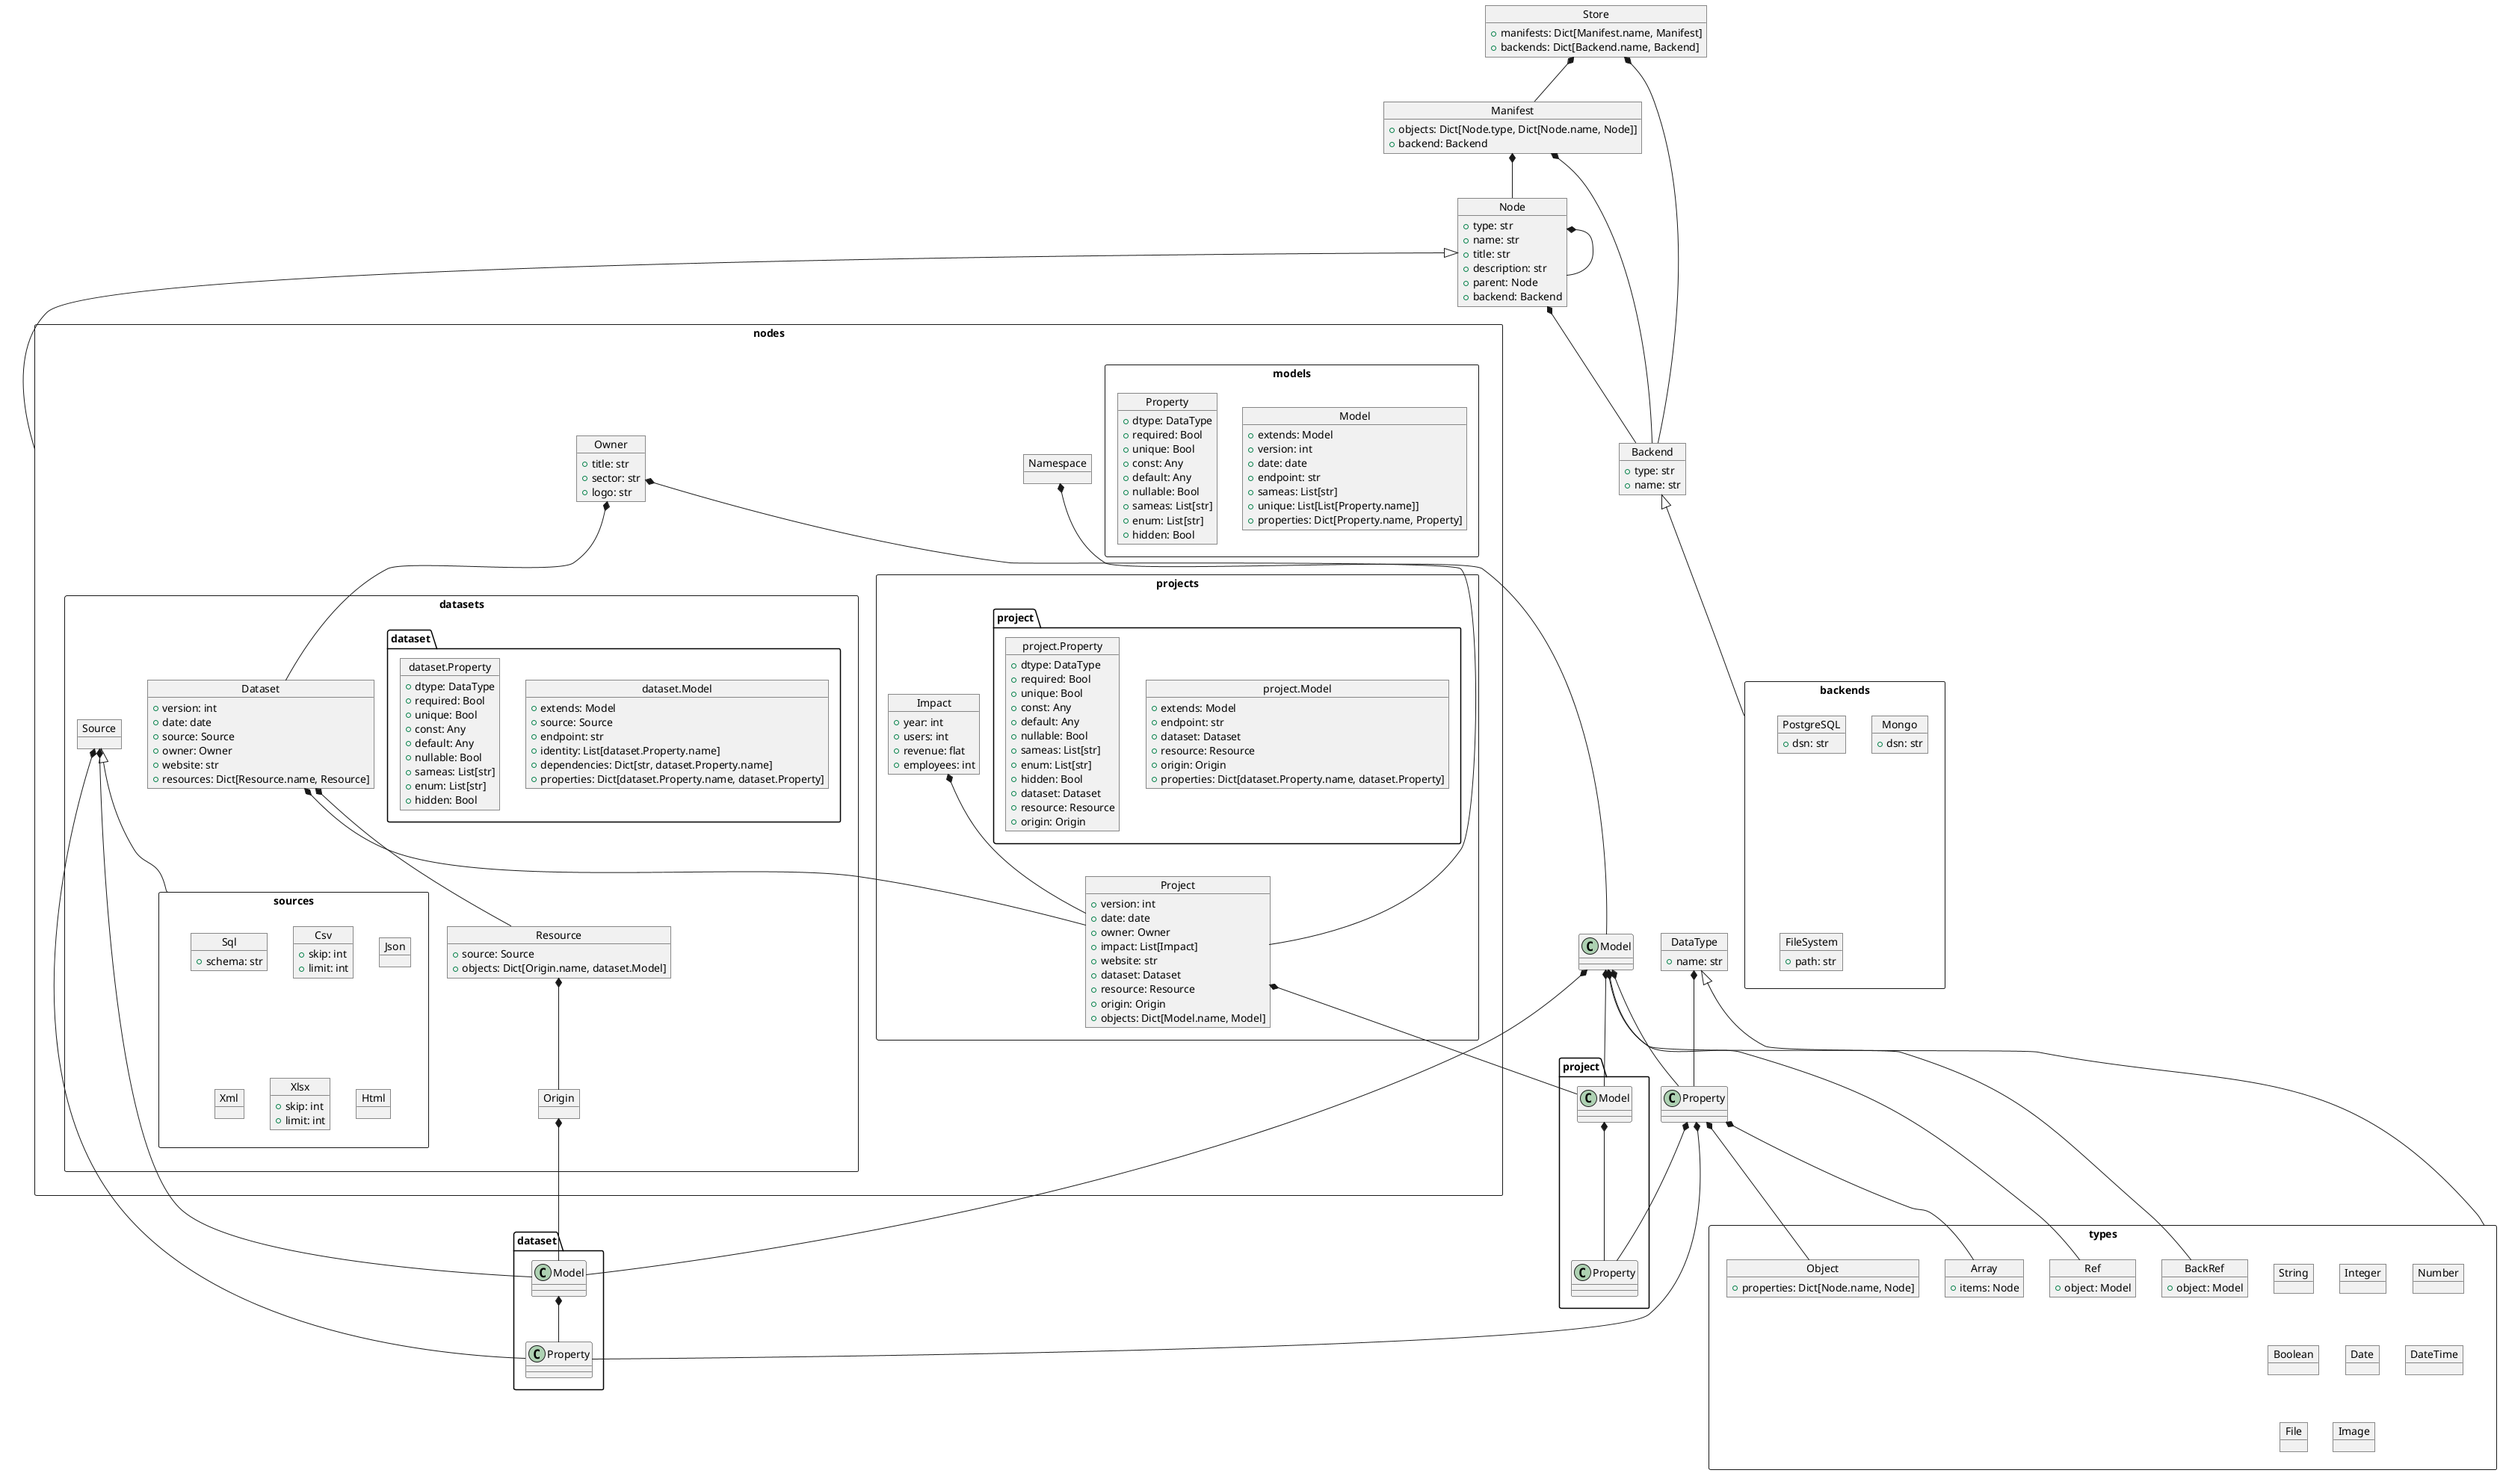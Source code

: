 @startuml

object Store {
    +manifests: Dict[Manifest.name, Manifest]
    +backends: Dict[Backend.name, Backend]
}

object Manifest {
    +objects: Dict[Node.type, Dict[Node.name, Node]]
    +backend: Backend
}

object Backend {
    +type: str
    +name: str
}

object Node {
    +type: str
    +name: str
    +title: str
    +description: str
    +parent: Node
    +backend: Backend
}

object DataType {
    +name: str
}

package types <<Rectangle>> {

    object String
    object Integer
    object Number
    object Boolean
    object Date
    object DateTime
    object File
    object Image

    object Object {
        +properties: Dict[Node.name, Node]
    }

    object Array {
        +items: Node
    }

    object Ref {
        +object: Model
    }

    object BackRef {
        +object: Model
    }

}

package backends <<Rectangle>> {
    object PostgreSQL {
        +dsn: str
    }
    object Mongo {
        +dsn: str
    }
    object FileSystem {
        +path: str
    }
}

package nodes <<Rectangle>> {

    object Namespace

    package models <<Rectangle>> {

        object Model {
            +extends: Model
            +version: int
            +date: date
            +endpoint: str
            +sameas: List[str]
            +unique: List[List[Property.name]]
            +properties: Dict[Property.name, Property]
        }

        object Property {
            +dtype: DataType
            +required: Bool
            +unique: Bool
            +const: Any
            +default: Any
            +nullable: Bool
            +sameas: List[str]
            +enum: List[str]
            +hidden: Bool
        }

    }

    object Owner {
        +title: str
        +sector: str
        +logo: str
    }

    package datasets <<Rectangle>> {


        object Dataset {
            +version: int
            +date: date
            +source: Source
            +owner: Owner
            +website: str
            +resources: Dict[Resource.name, Resource]
        }

        object Resource {
            +source: Source
            +objects: Dict[Origin.name, dataset.Model]
        }

        object Origin

        object dataset.Model {
            +extends: Model
            +source: Source
            +endpoint: str
            +identity: List[dataset.Property.name]
            +dependencies: Dict[str, dataset.Property.name]
            +properties: Dict[dataset.Property.name, dataset.Property]
        }

        object dataset.Property {
            +dtype: DataType
            +required: Bool
            +unique: Bool
            +const: Any
            +default: Any
            +nullable: Bool
            +sameas: List[str]
            +enum: List[str]
            +hidden: Bool
        }

        object Source
        

        package sources <<Rectangle>> {
            object Sql {
                +schema: str
            }
            object Csv {
                +skip: int
                +limit: int
            }
            object Json
            object Xml
            object Xlsx {
                +skip: int
                +limit: int
            }
            object Html
        }

    }

    package projects <<Rectangle>> {

        object Impact {
            +year: int
            +users: int
            +revenue: flat
            +employees: int
        }

        object Project {
            +version: int
            +date: date
            +owner: Owner
            +impact: List[Impact]
            +website: str
            +dataset: Dataset
            +resource: Resource
            +origin: Origin
            +objects: Dict[Model.name, Model]
        }

        object project.Model {
            +extends: Model
            +endpoint: str
            +dataset: Dataset
            +resource: Resource
            +origin: Origin
            +properties: Dict[dataset.Property.name, dataset.Property]
        }

        object project.Property {
            +dtype: DataType
            +required: Bool
            +unique: Bool
            +const: Any
            +default: Any
            +nullable: Bool
            +sameas: List[str]
            +enum: List[str]
            +hidden: Bool
            +dataset: Dataset
            +resource: Resource
            +origin: Origin
        }

    }

}

DataType <|-- types
Node <|-- nodes
Backend <|-- backends

Node *-- Node
Property *-- Array
Property *-- Object

Model *-- Ref
Model *-- BackRef

Namespace *-- Model

Store *-- Backend
Manifest *-- Backend
Node *-- Backend
Manifest *-- Node
Store *-- Manifest
Model *-- Property
DataType *-- Property

Owner *-- Dataset
Dataset *-- Resource
Resource *-- Origin
Origin *-- dataset.Model
dataset.Model *-- dataset.Property
Source *-- dataset.Model
Source *-- dataset.Property

Owner *-- Project
Dataset *-- Project
Impact *-- Project
Project *-- project.Model
project.Model *-- project.Property

Model *-- dataset.Model
Model *-- project.Model
Property *-- dataset.Property
Property *-- project.Property

Source <|-- sources

@enduml
